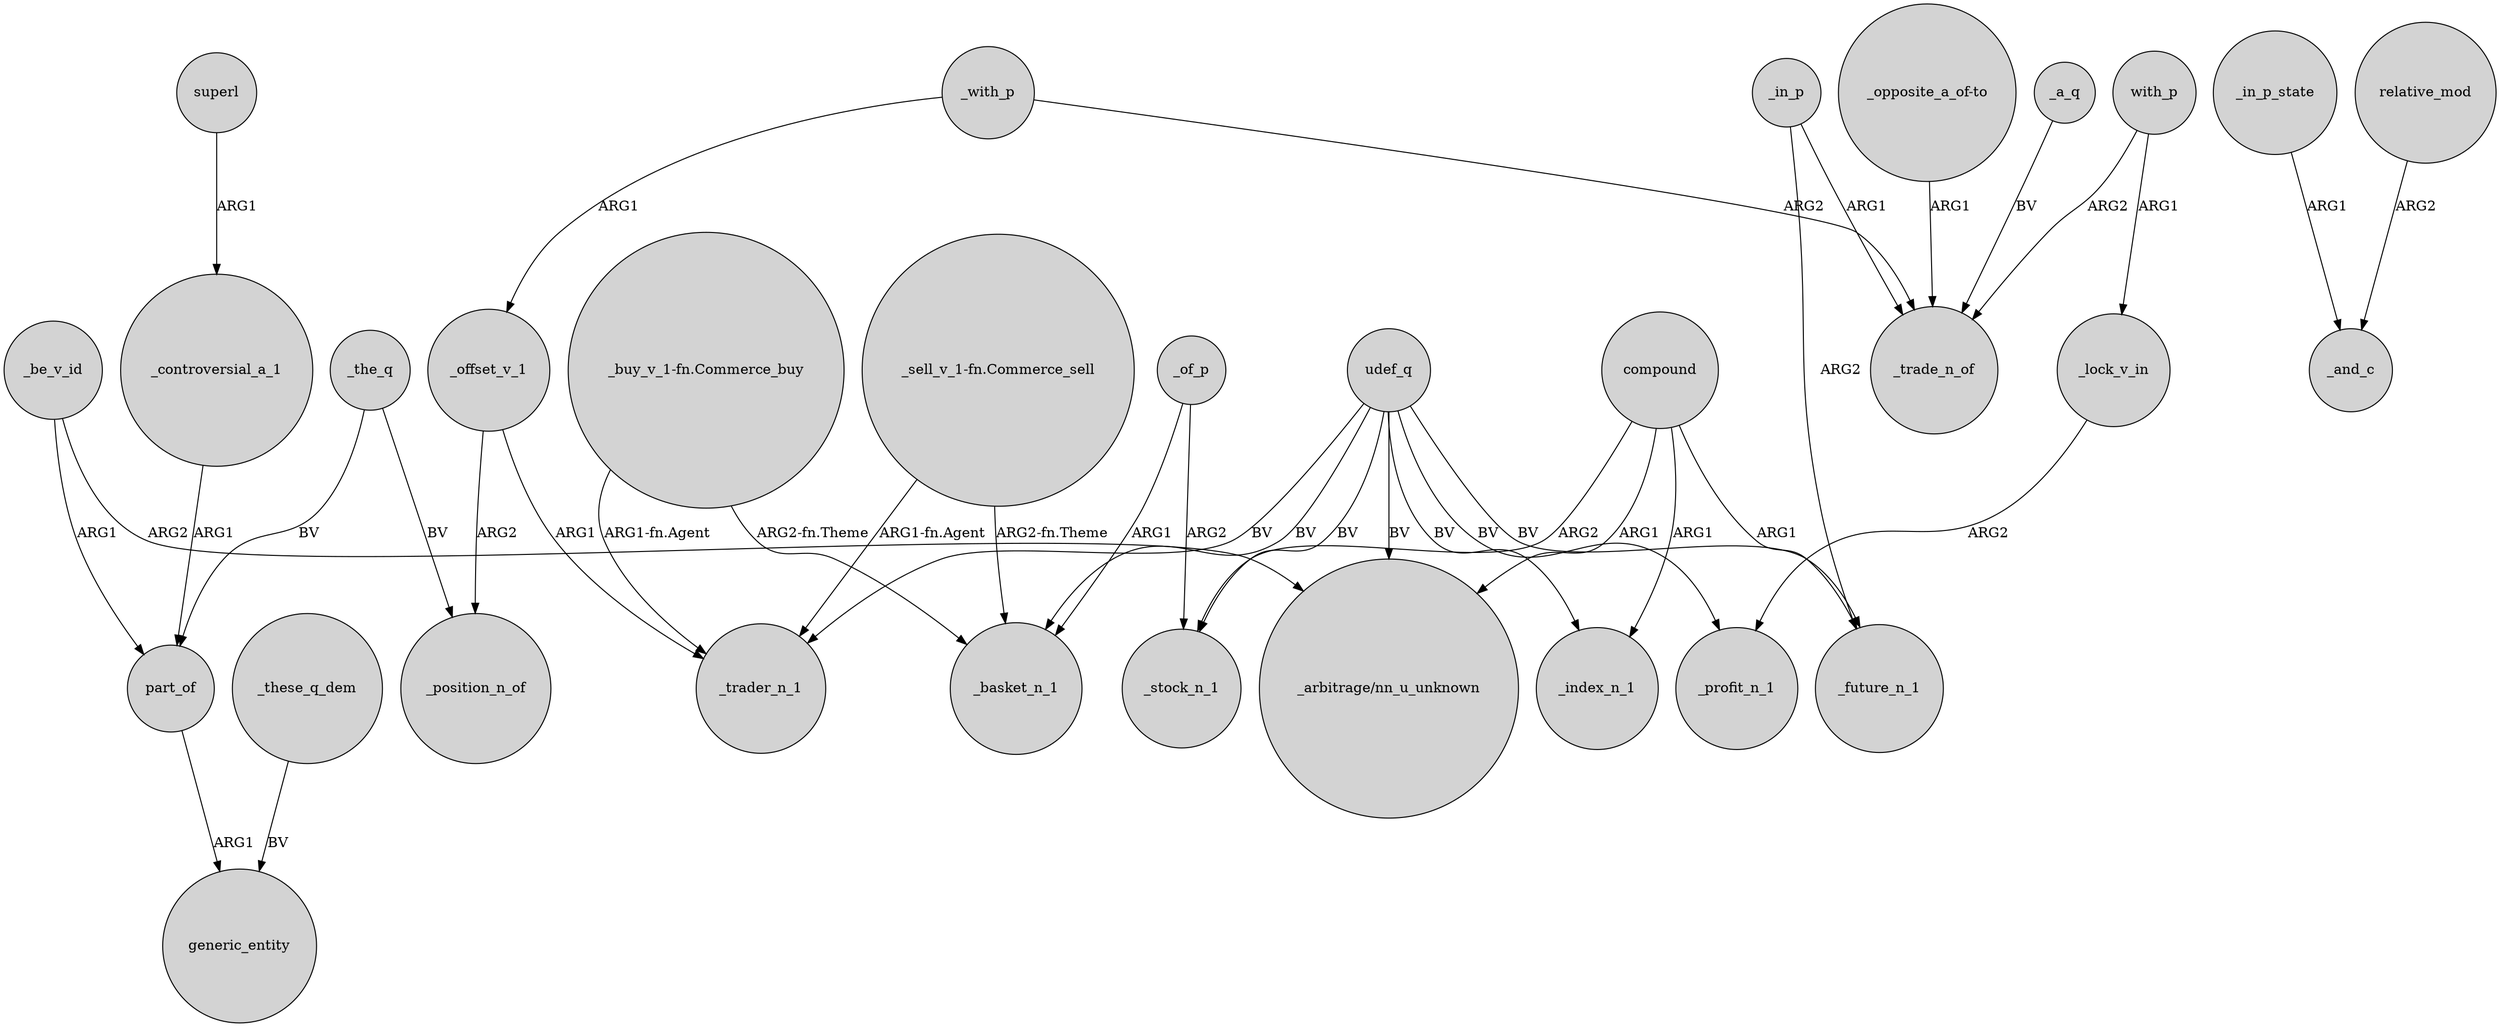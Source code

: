digraph {
	node [shape=circle style=filled]
	_be_v_id -> part_of [label=ARG1]
	udef_q -> _basket_n_1 [label=BV]
	_controversial_a_1 -> part_of [label=ARG1]
	_these_q_dem -> generic_entity [label=BV]
	"_buy_v_1-fn.Commerce_buy" -> _trader_n_1 [label="ARG1-fn.Agent"]
	_in_p_state -> _and_c [label=ARG1]
	compound -> _future_n_1 [label=ARG1]
	_with_p -> _offset_v_1 [label=ARG1]
	udef_q -> _trader_n_1 [label=BV]
	"_opposite_a_of-to" -> _trade_n_of [label=ARG1]
	_in_p -> _trade_n_of [label=ARG1]
	"_buy_v_1-fn.Commerce_buy" -> _basket_n_1 [label="ARG2-fn.Theme"]
	_in_p -> _future_n_1 [label=ARG2]
	_the_q -> _position_n_of [label=BV]
	_offset_v_1 -> _trader_n_1 [label=ARG1]
	_a_q -> _trade_n_of [label=BV]
	udef_q -> _index_n_1 [label=BV]
	_of_p -> _basket_n_1 [label=ARG1]
	part_of -> generic_entity [label=ARG1]
	compound -> _stock_n_1 [label=ARG2]
	_be_v_id -> "_arbitrage/nn_u_unknown" [label=ARG2]
	udef_q -> _stock_n_1 [label=BV]
	udef_q -> "_arbitrage/nn_u_unknown" [label=BV]
	with_p -> _lock_v_in [label=ARG1]
	_with_p -> _trade_n_of [label=ARG2]
	superl -> _controversial_a_1 [label=ARG1]
	compound -> "_arbitrage/nn_u_unknown" [label=ARG1]
	_the_q -> part_of [label=BV]
	udef_q -> _future_n_1 [label=BV]
	_offset_v_1 -> _position_n_of [label=ARG2]
	_lock_v_in -> _profit_n_1 [label=ARG2]
	relative_mod -> _and_c [label=ARG2]
	_of_p -> _stock_n_1 [label=ARG2]
	"_sell_v_1-fn.Commerce_sell" -> _trader_n_1 [label="ARG1-fn.Agent"]
	with_p -> _trade_n_of [label=ARG2]
	udef_q -> _profit_n_1 [label=BV]
	"_sell_v_1-fn.Commerce_sell" -> _basket_n_1 [label="ARG2-fn.Theme"]
	compound -> _index_n_1 [label=ARG1]
}
